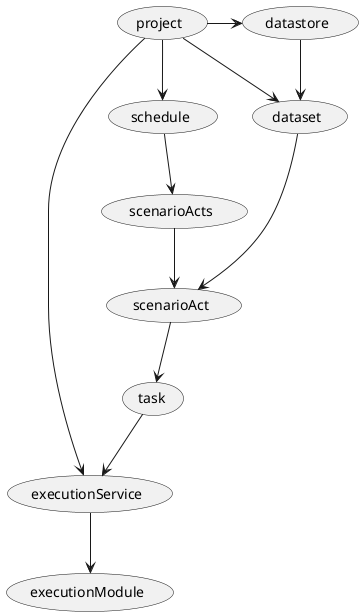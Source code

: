 @startuml 
(schedule) --> (scenarioActs)
(scenarioActs) --> (scenarioAct)
(scenarioAct) --> (task)
(task)-->(executionService)
(executionService)-->(executionModule)
(dataset) -> (scenarioAct)
(datastore) --> (dataset)
(project) -> (dataset)
(project) --> (schedule)
(project) -> (datastore)
(project) --> (executionService)
@enduml 